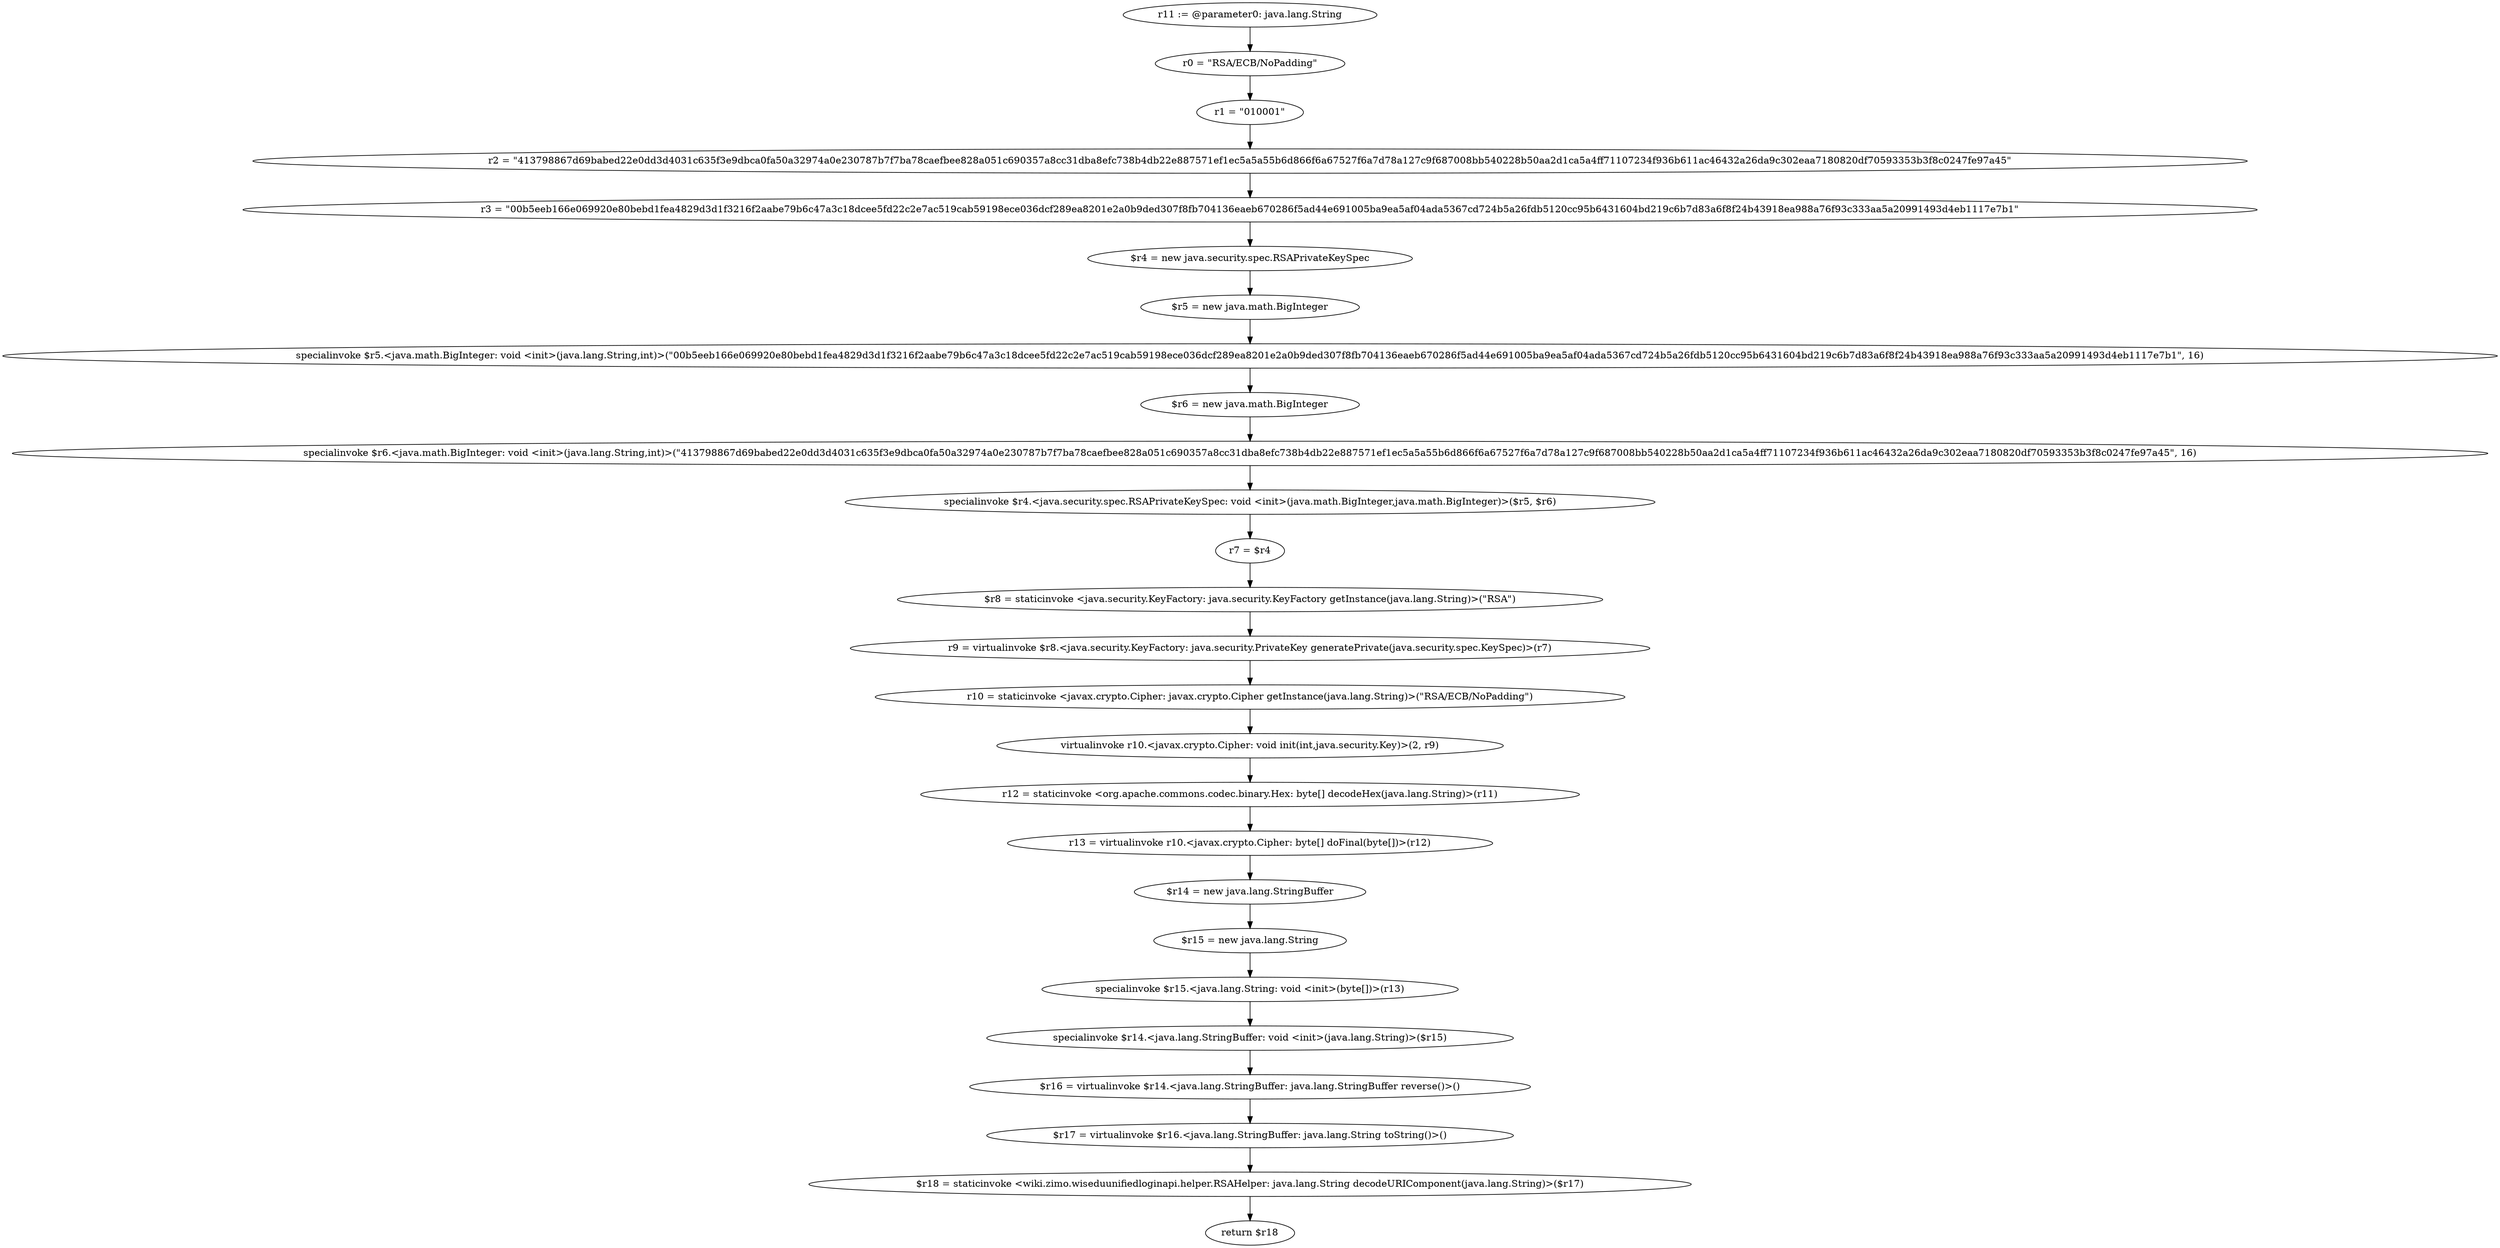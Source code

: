 digraph "unitGraph" {
    "r11 := @parameter0: java.lang.String"
    "r0 = \"RSA/ECB/NoPadding\""
    "r1 = \"010001\""
    "r2 = \"413798867d69babed22e0dd3d4031c635f3e9dbca0fa50a32974a0e230787b7f7ba78caefbee828a051c690357a8cc31dba8efc738b4db22e887571ef1ec5a5a55b6d866f6a67527f6a7d78a127c9f687008bb540228b50aa2d1ca5a4ff71107234f936b611ac46432a26da9c302eaa7180820df70593353b3f8c0247fe97a45\""
    "r3 = \"00b5eeb166e069920e80bebd1fea4829d3d1f3216f2aabe79b6c47a3c18dcee5fd22c2e7ac519cab59198ece036dcf289ea8201e2a0b9ded307f8fb704136eaeb670286f5ad44e691005ba9ea5af04ada5367cd724b5a26fdb5120cc95b6431604bd219c6b7d83a6f8f24b43918ea988a76f93c333aa5a20991493d4eb1117e7b1\""
    "$r4 = new java.security.spec.RSAPrivateKeySpec"
    "$r5 = new java.math.BigInteger"
    "specialinvoke $r5.<java.math.BigInteger: void <init>(java.lang.String,int)>(\"00b5eeb166e069920e80bebd1fea4829d3d1f3216f2aabe79b6c47a3c18dcee5fd22c2e7ac519cab59198ece036dcf289ea8201e2a0b9ded307f8fb704136eaeb670286f5ad44e691005ba9ea5af04ada5367cd724b5a26fdb5120cc95b6431604bd219c6b7d83a6f8f24b43918ea988a76f93c333aa5a20991493d4eb1117e7b1\", 16)"
    "$r6 = new java.math.BigInteger"
    "specialinvoke $r6.<java.math.BigInteger: void <init>(java.lang.String,int)>(\"413798867d69babed22e0dd3d4031c635f3e9dbca0fa50a32974a0e230787b7f7ba78caefbee828a051c690357a8cc31dba8efc738b4db22e887571ef1ec5a5a55b6d866f6a67527f6a7d78a127c9f687008bb540228b50aa2d1ca5a4ff71107234f936b611ac46432a26da9c302eaa7180820df70593353b3f8c0247fe97a45\", 16)"
    "specialinvoke $r4.<java.security.spec.RSAPrivateKeySpec: void <init>(java.math.BigInteger,java.math.BigInteger)>($r5, $r6)"
    "r7 = $r4"
    "$r8 = staticinvoke <java.security.KeyFactory: java.security.KeyFactory getInstance(java.lang.String)>(\"RSA\")"
    "r9 = virtualinvoke $r8.<java.security.KeyFactory: java.security.PrivateKey generatePrivate(java.security.spec.KeySpec)>(r7)"
    "r10 = staticinvoke <javax.crypto.Cipher: javax.crypto.Cipher getInstance(java.lang.String)>(\"RSA/ECB/NoPadding\")"
    "virtualinvoke r10.<javax.crypto.Cipher: void init(int,java.security.Key)>(2, r9)"
    "r12 = staticinvoke <org.apache.commons.codec.binary.Hex: byte[] decodeHex(java.lang.String)>(r11)"
    "r13 = virtualinvoke r10.<javax.crypto.Cipher: byte[] doFinal(byte[])>(r12)"
    "$r14 = new java.lang.StringBuffer"
    "$r15 = new java.lang.String"
    "specialinvoke $r15.<java.lang.String: void <init>(byte[])>(r13)"
    "specialinvoke $r14.<java.lang.StringBuffer: void <init>(java.lang.String)>($r15)"
    "$r16 = virtualinvoke $r14.<java.lang.StringBuffer: java.lang.StringBuffer reverse()>()"
    "$r17 = virtualinvoke $r16.<java.lang.StringBuffer: java.lang.String toString()>()"
    "$r18 = staticinvoke <wiki.zimo.wiseduunifiedloginapi.helper.RSAHelper: java.lang.String decodeURIComponent(java.lang.String)>($r17)"
    "return $r18"
    "r11 := @parameter0: java.lang.String"->"r0 = \"RSA/ECB/NoPadding\"";
    "r0 = \"RSA/ECB/NoPadding\""->"r1 = \"010001\"";
    "r1 = \"010001\""->"r2 = \"413798867d69babed22e0dd3d4031c635f3e9dbca0fa50a32974a0e230787b7f7ba78caefbee828a051c690357a8cc31dba8efc738b4db22e887571ef1ec5a5a55b6d866f6a67527f6a7d78a127c9f687008bb540228b50aa2d1ca5a4ff71107234f936b611ac46432a26da9c302eaa7180820df70593353b3f8c0247fe97a45\"";
    "r2 = \"413798867d69babed22e0dd3d4031c635f3e9dbca0fa50a32974a0e230787b7f7ba78caefbee828a051c690357a8cc31dba8efc738b4db22e887571ef1ec5a5a55b6d866f6a67527f6a7d78a127c9f687008bb540228b50aa2d1ca5a4ff71107234f936b611ac46432a26da9c302eaa7180820df70593353b3f8c0247fe97a45\""->"r3 = \"00b5eeb166e069920e80bebd1fea4829d3d1f3216f2aabe79b6c47a3c18dcee5fd22c2e7ac519cab59198ece036dcf289ea8201e2a0b9ded307f8fb704136eaeb670286f5ad44e691005ba9ea5af04ada5367cd724b5a26fdb5120cc95b6431604bd219c6b7d83a6f8f24b43918ea988a76f93c333aa5a20991493d4eb1117e7b1\"";
    "r3 = \"00b5eeb166e069920e80bebd1fea4829d3d1f3216f2aabe79b6c47a3c18dcee5fd22c2e7ac519cab59198ece036dcf289ea8201e2a0b9ded307f8fb704136eaeb670286f5ad44e691005ba9ea5af04ada5367cd724b5a26fdb5120cc95b6431604bd219c6b7d83a6f8f24b43918ea988a76f93c333aa5a20991493d4eb1117e7b1\""->"$r4 = new java.security.spec.RSAPrivateKeySpec";
    "$r4 = new java.security.spec.RSAPrivateKeySpec"->"$r5 = new java.math.BigInteger";
    "$r5 = new java.math.BigInteger"->"specialinvoke $r5.<java.math.BigInteger: void <init>(java.lang.String,int)>(\"00b5eeb166e069920e80bebd1fea4829d3d1f3216f2aabe79b6c47a3c18dcee5fd22c2e7ac519cab59198ece036dcf289ea8201e2a0b9ded307f8fb704136eaeb670286f5ad44e691005ba9ea5af04ada5367cd724b5a26fdb5120cc95b6431604bd219c6b7d83a6f8f24b43918ea988a76f93c333aa5a20991493d4eb1117e7b1\", 16)";
    "specialinvoke $r5.<java.math.BigInteger: void <init>(java.lang.String,int)>(\"00b5eeb166e069920e80bebd1fea4829d3d1f3216f2aabe79b6c47a3c18dcee5fd22c2e7ac519cab59198ece036dcf289ea8201e2a0b9ded307f8fb704136eaeb670286f5ad44e691005ba9ea5af04ada5367cd724b5a26fdb5120cc95b6431604bd219c6b7d83a6f8f24b43918ea988a76f93c333aa5a20991493d4eb1117e7b1\", 16)"->"$r6 = new java.math.BigInteger";
    "$r6 = new java.math.BigInteger"->"specialinvoke $r6.<java.math.BigInteger: void <init>(java.lang.String,int)>(\"413798867d69babed22e0dd3d4031c635f3e9dbca0fa50a32974a0e230787b7f7ba78caefbee828a051c690357a8cc31dba8efc738b4db22e887571ef1ec5a5a55b6d866f6a67527f6a7d78a127c9f687008bb540228b50aa2d1ca5a4ff71107234f936b611ac46432a26da9c302eaa7180820df70593353b3f8c0247fe97a45\", 16)";
    "specialinvoke $r6.<java.math.BigInteger: void <init>(java.lang.String,int)>(\"413798867d69babed22e0dd3d4031c635f3e9dbca0fa50a32974a0e230787b7f7ba78caefbee828a051c690357a8cc31dba8efc738b4db22e887571ef1ec5a5a55b6d866f6a67527f6a7d78a127c9f687008bb540228b50aa2d1ca5a4ff71107234f936b611ac46432a26da9c302eaa7180820df70593353b3f8c0247fe97a45\", 16)"->"specialinvoke $r4.<java.security.spec.RSAPrivateKeySpec: void <init>(java.math.BigInteger,java.math.BigInteger)>($r5, $r6)";
    "specialinvoke $r4.<java.security.spec.RSAPrivateKeySpec: void <init>(java.math.BigInteger,java.math.BigInteger)>($r5, $r6)"->"r7 = $r4";
    "r7 = $r4"->"$r8 = staticinvoke <java.security.KeyFactory: java.security.KeyFactory getInstance(java.lang.String)>(\"RSA\")";
    "$r8 = staticinvoke <java.security.KeyFactory: java.security.KeyFactory getInstance(java.lang.String)>(\"RSA\")"->"r9 = virtualinvoke $r8.<java.security.KeyFactory: java.security.PrivateKey generatePrivate(java.security.spec.KeySpec)>(r7)";
    "r9 = virtualinvoke $r8.<java.security.KeyFactory: java.security.PrivateKey generatePrivate(java.security.spec.KeySpec)>(r7)"->"r10 = staticinvoke <javax.crypto.Cipher: javax.crypto.Cipher getInstance(java.lang.String)>(\"RSA/ECB/NoPadding\")";
    "r10 = staticinvoke <javax.crypto.Cipher: javax.crypto.Cipher getInstance(java.lang.String)>(\"RSA/ECB/NoPadding\")"->"virtualinvoke r10.<javax.crypto.Cipher: void init(int,java.security.Key)>(2, r9)";
    "virtualinvoke r10.<javax.crypto.Cipher: void init(int,java.security.Key)>(2, r9)"->"r12 = staticinvoke <org.apache.commons.codec.binary.Hex: byte[] decodeHex(java.lang.String)>(r11)";
    "r12 = staticinvoke <org.apache.commons.codec.binary.Hex: byte[] decodeHex(java.lang.String)>(r11)"->"r13 = virtualinvoke r10.<javax.crypto.Cipher: byte[] doFinal(byte[])>(r12)";
    "r13 = virtualinvoke r10.<javax.crypto.Cipher: byte[] doFinal(byte[])>(r12)"->"$r14 = new java.lang.StringBuffer";
    "$r14 = new java.lang.StringBuffer"->"$r15 = new java.lang.String";
    "$r15 = new java.lang.String"->"specialinvoke $r15.<java.lang.String: void <init>(byte[])>(r13)";
    "specialinvoke $r15.<java.lang.String: void <init>(byte[])>(r13)"->"specialinvoke $r14.<java.lang.StringBuffer: void <init>(java.lang.String)>($r15)";
    "specialinvoke $r14.<java.lang.StringBuffer: void <init>(java.lang.String)>($r15)"->"$r16 = virtualinvoke $r14.<java.lang.StringBuffer: java.lang.StringBuffer reverse()>()";
    "$r16 = virtualinvoke $r14.<java.lang.StringBuffer: java.lang.StringBuffer reverse()>()"->"$r17 = virtualinvoke $r16.<java.lang.StringBuffer: java.lang.String toString()>()";
    "$r17 = virtualinvoke $r16.<java.lang.StringBuffer: java.lang.String toString()>()"->"$r18 = staticinvoke <wiki.zimo.wiseduunifiedloginapi.helper.RSAHelper: java.lang.String decodeURIComponent(java.lang.String)>($r17)";
    "$r18 = staticinvoke <wiki.zimo.wiseduunifiedloginapi.helper.RSAHelper: java.lang.String decodeURIComponent(java.lang.String)>($r17)"->"return $r18";
}
